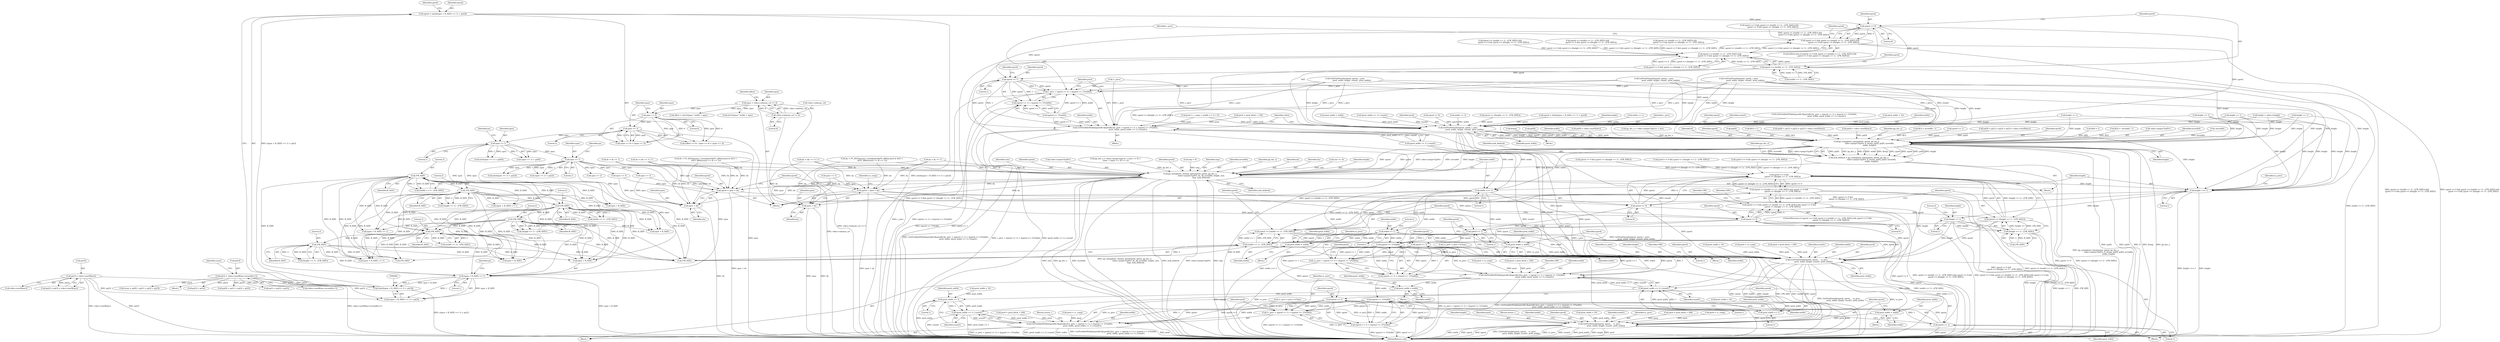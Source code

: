 digraph "0_Android_961e5ac5788b52304e64b9a509781beaf5201fb0@integer" {
"1000941" [label="(Call,xpred = (int)(((xpos + B_SIZE) << 1) + px[3]))"];
"1000943" [label="(Call,(int)(((xpos + B_SIZE) << 1) + px[3]))"];
"1000946" [label="(Call,(xpos + B_SIZE) << 1)"];
"1000836" [label="(Call,xpos << 1)"];
"1000626" [label="(Call,xpos << 1)"];
"1000334" [label="(Call,xpos >> 3)"];
"1000331" [label="(Call,xpos >> 6)"];
"1000299" [label="(Call,xpos = video->mbnum_col << 4)"];
"1000301" [label="(Call,video->mbnum_col << 4)"];
"1000894" [label="(Call,2*B_SIZE)"];
"1000784" [label="(Call,2*B_SIZE)"];
"1000676" [label="(Call,2*B_SIZE)"];
"1000689" [label="(Call,2*B_SIZE)"];
"1000797" [label="(Call,2*B_SIZE)"];
"1000907" [label="(Call,2*B_SIZE)"];
"1000356" [label="(Call,px[3] = video->motX[imv])"];
"1000463" [label="(Call,px[3] = video->motX[imv+mvwidth+1])"];
"1000998" [label="(Call,xpred >= 0)"];
"1000997" [label="(Call,xpred >= 0 && xpred <= ((width << 1) - (2*B_SIZE)) &&\n            ypred >= 0 && ypred <= ((height << 1) - (2*B_SIZE)))"];
"1001002" [label="(Call,xpred <= ((width << 1) - (2*B_SIZE)))"];
"1001001" [label="(Call,xpred <= ((width << 1) - (2*B_SIZE)) &&\n            ypred >= 0 && ypred <= ((height << 1) - (2*B_SIZE)))"];
"1001029" [label="(Call,xpred >> 1)"];
"1001025" [label="(Call,GetPredAdvBTable[ypred&1][xpred&1](c_prev + (xpred >> 1) + ((ypred >> 1)*width),\n                                           pred, width, (pred_width << 1) | round1))"];
"1001101" [label="(Call,pp_semaphore_luma(xpred, ypred, pp_dec_y,\n                                            video->pstprcTypPrv, ll, &tmp, px[0], py[0], mvwidth,\n                                            width, height))"];
"1001099" [label="(Call,msk_deblock = pp_semaphore_luma(xpred, ypred, pp_dec_y,\n                                            video->pstprcTypPrv, ll, &tmp, px[0], py[0], mvwidth,\n                                            width, height))"];
"1001137" [label="(Call,pp_semaphore_chroma_inter(xpred, ypred, pp_dec_u,\n                                      video->pstprcTypPrv, dx, dy, mvwidth, height, size,\n                                      tmp, msk_deblock))"];
"1001215" [label="(Call,height >>= 1)"];
"1001290" [label="(Call,height << 1)"];
"1001289" [label="(Call,(height << 1) - (2*B_SIZE))"];
"1001287" [label="(Call,ypred <= ((height << 1) - (2*B_SIZE)))"];
"1001283" [label="(Call,ypred >= 0 &&\n            ypred <= ((height << 1) - (2*B_SIZE)))"];
"1001273" [label="(Call,xpred <= ((width << 1) - (2*B_SIZE)) && ypred >= 0 &&\n            ypred <= ((height << 1) - (2*B_SIZE)))"];
"1001269" [label="(Call,xpred >= 0 && xpred <= ((width << 1) - (2*B_SIZE)) && ypred >= 0 &&\n            ypred <= ((height << 1) - (2*B_SIZE)))"];
"1001328" [label="(Call,ypred >> 1)"];
"1001327" [label="(Call,(ypred >> 1)*width)"];
"1001320" [label="(Call,GetPredAdvBTable[ypred&1][xpred&1](cu_prev + (xpred >> 1) + ((ypred >> 1)*width),\n                                           pred, width, (pred_width << 1) | round1))"];
"1001357" [label="(Call,pred_width = width)"];
"1001375" [label="(Call,pred_width << 1)"];
"1001374" [label="(Call,(pred_width << 1) | round1)"];
"1001360" [label="(Call,GetPredAdvBTable[ypred&1][xpred&1](cv_prev + (xpred >> 1) + ((ypred >> 1)*width),\n                                           pred, width, (pred_width << 1) | round1))"];
"1001367" [label="(Call,(ypred >> 1)*width)"];
"1001361" [label="(Call,cv_prev + (xpred >> 1) + ((ypred >> 1)*width))"];
"1001363" [label="(Call,(xpred >> 1) + ((ypred >> 1)*width))"];
"1001321" [label="(Call,cu_prev + (xpred >> 1) + ((ypred >> 1)*width))"];
"1001323" [label="(Call,(xpred >> 1) + ((ypred >> 1)*width))"];
"1001368" [label="(Call,ypred >> 1)"];
"1001405" [label="(Call,GetPredOutside(xpred, ypred,    cu_prev,\n                       pred, width, height, round1, pred_width))"];
"1001432" [label="(Call,pred_width = width)"];
"1001435" [label="(Call,GetPredOutside(xpred, ypred,    cv_prev,\n                       pred, width, height, round1, pred_width))"];
"1001228" [label="(Call,xpred = xpos + dx)"];
"1001270" [label="(Call,xpred >= 0)"];
"1001274" [label="(Call,xpred <= ((width << 1) - (2*B_SIZE)))"];
"1001324" [label="(Call,xpred >> 1)"];
"1001364" [label="(Call,xpred >> 1)"];
"1001230" [label="(Call,xpos + dx)"];
"1001233" [label="(Call,ypred = ypos + dy)"];
"1001284" [label="(Call,ypred >= 0)"];
"1001235" [label="(Call,ypos + dy)"];
"1001212" [label="(Call,width >>= 1)"];
"1001277" [label="(Call,width << 1)"];
"1001276" [label="(Call,(width << 1) - (2*B_SIZE))"];
"1001317" [label="(Call,pred_width = width)"];
"1001335" [label="(Call,pred_width << 1)"];
"1001334" [label="(Call,(pred_width << 1) | round1)"];
"1001402" [label="(Call,pred_width = width)"];
"1001026" [label="(Call,c_prev + (xpred >> 1) + ((ypred >> 1)*width))"];
"1001028" [label="(Call,(xpred >> 1) + ((ypred >> 1)*width))"];
"1001046" [label="(Call,GetPredOutside(xpred, ypred, c_prev,\n                       pred, width, height, round1, pred_width))"];
"1001002" [label="(Call,xpred <= ((width << 1) - (2*B_SIZE)))"];
"1001281" [label="(Literal,2)"];
"1001217" [label="(Literal,1)"];
"1000943" [label="(Call,(int)(((xpos + B_SIZE) << 1) + px[3]))"];
"1000333" [label="(Literal,6)"];
"1001323" [label="(Call,(xpred >> 1) + ((ypred >> 1)*width))"];
"1001441" [label="(Identifier,height)"];
"1001314" [label="(Call,pred = cu_comp)"];
"1001279" [label="(Literal,1)"];
"1001304" [label="(Call,pred = pred_block + 256)"];
"1001320" [label="(Call,GetPredAdvBTable[ypred&1][xpred&1](cu_prev + (xpred >> 1) + ((ypred >> 1)*width),\n                                           pred, width, (pred_width << 1) | round1))"];
"1001325" [label="(Identifier,xpred)"];
"1001291" [label="(Identifier,height)"];
"1000835" [label="(Call,(xpos << 1) + px[2])"];
"1001236" [label="(Identifier,ypos)"];
"1001051" [label="(Identifier,width)"];
"1000785" [label="(Literal,2)"];
"1001335" [label="(Call,pred_width << 1)"];
"1001408" [label="(Identifier,cu_prev)"];
"1000794" [label="(Call,height << 1)"];
"1001294" [label="(Literal,2)"];
"1001215" [label="(Call,height >>= 1)"];
"1000714" [label="(Call,GetPredOutside(xpred, ypred, c_prev,\n                       pred, width, height, round1, pred_width))"];
"1001300" [label="(Identifier,CBP)"];
"1001375" [label="(Call,pred_width << 1)"];
"1000395" [label="(Call,dx = dx >> 1)"];
"1001318" [label="(Identifier,pred_width)"];
"1000999" [label="(Identifier,xpred)"];
"1000630" [label="(Identifier,px)"];
"1001026" [label="(Call,c_prev + (xpred >> 1) + ((ypred >> 1)*width))"];
"1000307" [label="(Identifier,offset)"];
"1001274" [label="(Call,xpred <= ((width << 1) - (2*B_SIZE)))"];
"1001322" [label="(Identifier,cu_prev)"];
"1000679" [label="(Call,ypred >= 0 && ypred <= ((height << 1) - (2*B_SIZE)))"];
"1000463" [label="(Call,px[3] = video->motX[imv+mvwidth+1])"];
"1000625" [label="(Call,(xpos << 1) + px[0])"];
"1000793" [label="(Call,(height << 1) - (2*B_SIZE))"];
"1001231" [label="(Identifier,xpos)"];
"1001344" [label="(Call,pred = pred_block + 264)"];
"1000357" [label="(Call,px[3])"];
"1000259" [label="(Call,tmp = 0)"];
"1000993" [label="(Call,pred_width = width)"];
"1000836" [label="(Call,xpos << 1)"];
"1000628" [label="(Literal,1)"];
"1001109" [label="(Call,&tmp)"];
"1000334" [label="(Call,xpos >> 3)"];
"1001067" [label="(Call,pp_dec_y = video->pstprcTypCur + imv)"];
"1001406" [label="(Identifier,xpred)"];
"1000305" [label="(Literal,4)"];
"1001031" [label="(Literal,1)"];
"1001216" [label="(Identifier,height)"];
"1000478" [label="(Call,px[0] + px[1] + px[2] + px[3])"];
"1001058" [label="(Identifier,video)"];
"1001145" [label="(Identifier,dy)"];
"1000572" [label="(Call,dy = PV_SIGN(xsum) * (roundtab16[(PV_ABS(xsum)) & 0xF] +\n (((PV_ABS(xsum)) >> 4) << 1)))"];
"1000784" [label="(Call,2*B_SIZE)"];
"1001292" [label="(Literal,1)"];
"1000925" [label="(Call,(pred_width << 1) | round1)"];
"1001127" [label="(Call,size >> 6)"];
"1001147" [label="(Identifier,height)"];
"1000883" [label="(Call,xpred >= 0 && xpred <= ((width << 1) - (2*B_SIZE)) &&\n            ypred >= 0 && ypred <= ((height << 1) - (2*B_SIZE)))"];
"1001037" [label="(Identifier,pred)"];
"1000690" [label="(Literal,2)"];
"1000908" [label="(Literal,2)"];
"1001032" [label="(Call,(ypred >> 1)*width)"];
"1001108" [label="(Identifier,ll)"];
"1001050" [label="(Identifier,pred)"];
"1001411" [label="(Identifier,height)"];
"1001001" [label="(Call,xpred <= ((width << 1) - (2*B_SIZE)) &&\n            ypred >= 0 && ypred <= ((height << 1) - (2*B_SIZE)))"];
"1000482" [label="(Call,px[1] + px[2] + px[3])"];
"1001313" [label="(Block,)"];
"1001363" [label="(Call,(xpred >> 1) + ((ypred >> 1)*width))"];
"1001275" [label="(Identifier,xpred)"];
"1000423" [label="(Call,dy = (dy >> 1) | 1)"];
"1001103" [label="(Identifier,ypred)"];
"1001111" [label="(Call,px[0])"];
"1001288" [label="(Identifier,ypred)"];
"1001385" [label="(Identifier,CBP)"];
"1000300" [label="(Identifier,xpos)"];
"1001402" [label="(Call,pred_width = width)"];
"1000741" [label="(Call,ypos << 1)"];
"1001086" [label="(Call,ll[2] = 1)"];
"1000464" [label="(Call,px[3])"];
"1001371" [label="(Identifier,width)"];
"1001329" [label="(Identifier,ypred)"];
"1001133" [label="(Call,xpos >> 3)"];
"1000336" [label="(Literal,3)"];
"1001148" [label="(Identifier,size)"];
"1001138" [label="(Identifier,xpred)"];
"1001034" [label="(Identifier,ypred)"];
"1001099" [label="(Call,msk_deblock = pp_semaphore_luma(xpred, ypred, pp_dec_y,\n                                            video->pstprcTypPrv, ll, &tmp, px[0], py[0], mvwidth,\n                                            width, height))"];
"1000941" [label="(Call,xpred = (int)(((xpos + B_SIZE) << 1) + px[3]))"];
"1000676" [label="(Call,2*B_SIZE)"];
"1000467" [label="(Call,video->motX[imv+mvwidth+1])"];
"1001028" [label="(Call,(xpred >> 1) + ((ypred >> 1)*width))"];
"1001289" [label="(Call,(height << 1) - (2*B_SIZE))"];
"1001433" [label="(Identifier,pred_width)"];
"1001439" [label="(Identifier,pred)"];
"1001338" [label="(Identifier,round1)"];
"1001012" [label="(Call,ypred >= 0)"];
"1001317" [label="(Call,pred_width = width)"];
"1000989" [label="(Call,width << 3)"];
"1000689" [label="(Call,2*B_SIZE)"];
"1001444" [label="(Return,return ;)"];
"1001443" [label="(Identifier,pred_width)"];
"1001332" [label="(Identifier,pred)"];
"1001374" [label="(Call,(pred_width << 1) | round1)"];
"1001416" [label="(Identifier,CBP)"];
"1000367" [label="(Call,py[0] = py[1] = py[2] = py[3] = video->motY[imv])"];
"1001239" [label="(Identifier,cu_comp)"];
"1000432" [label="(Call,px[0] = video->motX[imv])"];
"1000691" [label="(Identifier,B_SIZE)"];
"1001407" [label="(Identifier,ypred)"];
"1001141" [label="(Call,video->pstprcTypPrv)"];
"1001015" [label="(Call,ypred <= ((height << 1) - (2*B_SIZE)))"];
"1001197" [label="(Call,xpos >> 3)"];
"1000477" [label="(Identifier,xsum)"];
"1000493" [label="(Call,dx = PV_SIGN(xsum) * (roundtab16[(PV_ABS(xsum)) & 0xF] +\n (((PV_ABS(xsum)) >> 4) << 1)))"];
"1001359" [label="(Identifier,width)"];
"1001286" [label="(Literal,0)"];
"1000476" [label="(Call,xsum = px[0] + px[1] + px[2] + px[3])"];
"1001331" [label="(Identifier,width)"];
"1000903" [label="(Call,(height << 1) - (2*B_SIZE))"];
"1000838" [label="(Literal,1)"];
"1001101" [label="(Call,pp_semaphore_luma(xpred, ypred, pp_dec_y,\n                                            video->pstprcTypPrv, ll, &tmp, px[0], py[0], mvwidth,\n                                            width, height))"];
"1001104" [label="(Identifier,pp_dec_y)"];
"1001290" [label="(Call,height << 1)"];
"1000954" [label="(Call,ypred = (int)(((ypos + B_SIZE) << 1) + py[3]))"];
"1000299" [label="(Call,xpos = video->mbnum_col << 4)"];
"1001287" [label="(Call,ypred <= ((height << 1) - (2*B_SIZE)))"];
"1001284" [label="(Call,ypred >= 0)"];
"1001377" [label="(Literal,1)"];
"1001079" [label="(Call,ll[1] = mvwidth - 1)"];
"1001364" [label="(Call,xpred >> 1)"];
"1001018" [label="(Call,height << 1)"];
"1001280" [label="(Call,2*B_SIZE)"];
"1001394" [label="(Call,pred_width = 16)"];
"1001440" [label="(Identifier,width)"];
"1001052" [label="(Identifier,height)"];
"1001432" [label="(Call,pred_width = width)"];
"1001403" [label="(Identifier,pred_width)"];
"1000894" [label="(Call,2*B_SIZE)"];
"1000326" [label="(Call,(offset >> 6) - (xpos >> 6) + (xpos >> 3))"];
"1000352" [label="(Call,px[2] = px[3] = video->motX[imv])"];
"1001228" [label="(Call,xpred = xpos + dx)"];
"1001283" [label="(Call,ypred >= 0 &&\n            ypred <= ((height << 1) - (2*B_SIZE)))"];
"1001328" [label="(Call,ypred >> 1)"];
"1001376" [label="(Identifier,pred_width)"];
"1001435" [label="(Call,GetPredOutside(xpred, ypred,    cv_prev,\n                       pred, width, height, round1, pred_width))"];
"1001272" [label="(Literal,0)"];
"1000729" [label="(Call,xpos + B_SIZE)"];
"1001381" [label="(Block,)"];
"1001399" [label="(Call,pred = cu_comp)"];
"1001336" [label="(Identifier,pred_width)"];
"1001066" [label="(Block,)"];
"1000896" [label="(Identifier,B_SIZE)"];
"1000786" [label="(Identifier,B_SIZE)"];
"1001437" [label="(Identifier,ypred)"];
"1000431" [label="(Block,)"];
"1001046" [label="(Call,GetPredOutside(xpred, ypred, c_prev,\n                       pred, width, height, round1, pred_width))"];
"1001379" [label="(Return,return ;)"];
"1001389" [label="(Call,pred = pred_block + 256)"];
"1001268" [label="(ControlStructure,if (xpred >= 0 && xpred <= ((width << 1) - (2*B_SIZE)) && ypred >= 0 &&\n            ypred <= ((height << 1) - (2*B_SIZE))))"];
"1001326" [label="(Literal,1)"];
"1000780" [label="(Call,(width << 1) - (2*B_SIZE))"];
"1000787" [label="(Call,ypred >= 0 && ypred <= ((height << 1) - (2*B_SIZE)))"];
"1001033" [label="(Call,ypred >> 1)"];
"1001341" [label="(Identifier,CBP)"];
"1001413" [label="(Identifier,pred_width)"];
"1000677" [label="(Literal,2)"];
"1000960" [label="(Call,ypos + B_SIZE)"];
"1001412" [label="(Identifier,round1)"];
"1000344" [label="(Call,px[0] = px[1] = px[2] = px[3] = video->motX[imv])"];
"1001219" [label="(Identifier,cu_prev)"];
"1001424" [label="(Call,pred_width = 16)"];
"1001030" [label="(Identifier,xpred)"];
"1001442" [label="(Identifier,round1)"];
"1000306" [label="(Call,offset = (int32)ypos * width + xpos)"];
"1000907" [label="(Call,2*B_SIZE)"];
"1001047" [label="(Identifier,xpred)"];
"1001321" [label="(Call,cu_prev + (xpred >> 1) + ((ypred >> 1)*width))"];
"1000797" [label="(Call,2*B_SIZE)"];
"1001233" [label="(Call,ypred = ypos + dy)"];
"1001296" [label="(Block,)"];
"1001368" [label="(Call,ypred >> 1)"];
"1000678" [label="(Identifier,B_SIZE)"];
"1000932" [label="(Call,GetPredOutside(xpred, ypred, c_prev,\n                       pred, width, height, round1, pred_width))"];
"1001428" [label="(Block,)"];
"1001327" [label="(Call,(ypred >> 1)*width)"];
"1001229" [label="(Identifier,xpred)"];
"1000416" [label="(Call,dy = dy >> 1)"];
"1000486" [label="(Call,px[2] + px[3])"];
"1001120" [label="(Call,pp_dec_u = video->pstprcTypCur + (size >> 6) +\n ((imv + (xpos >> 3)) >> 2))"];
"1001008" [label="(Call,2*B_SIZE)"];
"1000330" [label="(Call,(xpos >> 6) + (xpos >> 3))"];
"1000904" [label="(Call,height << 1)"];
"1000837" [label="(Identifier,xpos)"];
"1001137" [label="(Call,pp_semaphore_chroma_inter(xpred, ypred, pp_dec_u,\n                                      video->pstprcTypPrv, dx, dy, mvwidth, height, size,\n                                      tmp, msk_deblock))"];
"1000402" [label="(Call,dx = (dx >> 1) | 1)"];
"1001330" [label="(Literal,1)"];
"1001333" [label="(Identifier,width)"];
"1000847" [label="(Call,(ypos + B_SIZE) << 1)"];
"1001027" [label="(Identifier,c_prev)"];
"1001324" [label="(Call,xpred >> 1)"];
"1000301" [label="(Call,video->mbnum_col << 4)"];
"1001013" [label="(Identifier,ypred)"];
"1001434" [label="(Identifier,width)"];
"1001102" [label="(Identifier,xpred)"];
"1001054" [label="(Identifier,pred_width)"];
"1001337" [label="(Literal,1)"];
"1001405" [label="(Call,GetPredOutside(xpred, ypred,    cu_prev,\n                       pred, width, height, round1, pred_width))"];
"1001234" [label="(Identifier,ypred)"];
"1001445" [label="(MethodReturn,void)"];
"1000955" [label="(Identifier,ypred)"];
"1001029" [label="(Call,xpred >> 1)"];
"1001370" [label="(Literal,1)"];
"1001438" [label="(Identifier,cv_prev)"];
"1001223" [label="(Call,cv_prev = prev->vChan)"];
"1001277" [label="(Call,width << 1)"];
"1001212" [label="(Call,width >>= 1)"];
"1000946" [label="(Call,(xpos + B_SIZE) << 1)"];
"1001354" [label="(Call,pred = cv_comp)"];
"1001366" [label="(Literal,1)"];
"1000335" [label="(Identifier,xpos)"];
"1001250" [label="(Call,xpos >> 2)"];
"1000997" [label="(Call,xpred >= 0 && xpred <= ((width << 1) - (2*B_SIZE)) &&\n            ypred >= 0 && ypred <= ((height << 1) - (2*B_SIZE)))"];
"1001270" [label="(Call,xpred >= 0)"];
"1000356" [label="(Call,px[3] = video->motX[imv])"];
"1001150" [label="(Identifier,msk_deblock)"];
"1000890" [label="(Call,(width << 1) - (2*B_SIZE))"];
"1001011" [label="(Call,ypred >= 0 && ypred <= ((height << 1) - (2*B_SIZE)))"];
"1000777" [label="(Call,xpred <= ((width << 1) - (2*B_SIZE)) &&\n            ypred >= 0 && ypred <= ((height << 1) - (2*B_SIZE)))"];
"1001139" [label="(Identifier,ypred)"];
"1001235" [label="(Call,ypos + dy)"];
"1001419" [label="(Call,pred = pred_block + 264)"];
"1000984" [label="(Call,pred = c_comp + (width << 3) + 8)"];
"1001365" [label="(Identifier,xpred)"];
"1001025" [label="(Call,GetPredAdvBTable[ypred&1][xpred&1](c_prev + (xpred >> 1) + ((ypred >> 1)*width),\n                                           pred, width, (pred_width << 1) | round1))"];
"1001404" [label="(Identifier,width)"];
"1000848" [label="(Call,ypos + B_SIZE)"];
"1000623" [label="(Call,(int)((xpos << 1) + px[0]))"];
"1001362" [label="(Identifier,cv_prev)"];
"1001436" [label="(Identifier,xpred)"];
"1000833" [label="(Call,(int)((xpos << 1) + px[2]))"];
"1001429" [label="(Call,pred = cv_comp)"];
"1000728" [label="(Call,(xpos + B_SIZE) << 1)"];
"1000672" [label="(Call,(width << 1) - (2*B_SIZE))"];
"1000974" [label="(Call,pred = pred_block + 136)"];
"1000331" [label="(Call,xpos >> 6)"];
"1001285" [label="(Identifier,ypred)"];
"1000282" [label="(Call,height = video->height)"];
"1000201" [label="(Block,)"];
"1001003" [label="(Identifier,xpred)"];
"1000942" [label="(Identifier,xpred)"];
"1001319" [label="(Identifier,width)"];
"1001309" [label="(Call,pred_width = 16)"];
"1001004" [label="(Call,(width << 1) - (2*B_SIZE))"];
"1001005" [label="(Call,width << 1)"];
"1001045" [label="(Block,)"];
"1000822" [label="(Call,GetPredOutside(xpred, ypred, c_prev,\n                       pred, width, height, round1, pred_width))"];
"1001358" [label="(Identifier,pred_width)"];
"1001074" [label="(Call,ll[0] = 1)"];
"1001214" [label="(Literal,1)"];
"1001100" [label="(Identifier,msk_deblock)"];
"1001410" [label="(Identifier,width)"];
"1001276" [label="(Call,(width << 1) - (2*B_SIZE))"];
"1001271" [label="(Identifier,xpred)"];
"1001278" [label="(Identifier,width)"];
"1001091" [label="(Call,ll[3] = -mvwidth - 1)"];
"1001398" [label="(Block,)"];
"1001232" [label="(Identifier,dx)"];
"1000302" [label="(Call,video->mbnum_col)"];
"1001105" [label="(Call,video->pstprcTypPrv)"];
"1001117" [label="(Identifier,mvwidth)"];
"1000798" [label="(Literal,2)"];
"1001096" [label="(Call,-mvwidth)"];
"1000686" [label="(Call,height << 1)"];
"1001213" [label="(Identifier,width)"];
"1001372" [label="(Identifier,pred)"];
"1000950" [label="(Literal,1)"];
"1000909" [label="(Identifier,B_SIZE)"];
"1001049" [label="(Identifier,c_prev)"];
"1001230" [label="(Call,xpos + dx)"];
"1000360" [label="(Call,video->motX[imv])"];
"1000685" [label="(Call,(height << 1) - (2*B_SIZE))"];
"1000998" [label="(Call,xpred >= 0)"];
"1001360" [label="(Call,GetPredAdvBTable[ypred&1][xpred&1](cv_prev + (xpred >> 1) + ((ypred >> 1)*width),\n                                           pred, width, (pred_width << 1) | round1))"];
"1001293" [label="(Call,2*B_SIZE)"];
"1001367" [label="(Call,(ypred >> 1)*width)"];
"1000627" [label="(Identifier,xpos)"];
"1001237" [label="(Identifier,dy)"];
"1000799" [label="(Identifier,B_SIZE)"];
"1001373" [label="(Identifier,width)"];
"1000895" [label="(Literal,2)"];
"1000945" [label="(Call,((xpos + B_SIZE) << 1) + px[3])"];
"1001121" [label="(Identifier,pp_dec_u)"];
"1001048" [label="(Identifier,ypred)"];
"1000308" [label="(Call,(int32)ypos * width + xpos)"];
"1001357" [label="(Call,pred_width = width)"];
"1001119" [label="(Identifier,height)"];
"1001114" [label="(Call,py[0])"];
"1001118" [label="(Identifier,width)"];
"1001149" [label="(Identifier,tmp)"];
"1000596" [label="(Call,!c_prev)"];
"1001273" [label="(Call,xpred <= ((width << 1) - (2*B_SIZE)) && ypred >= 0 &&\n            ypred <= ((height << 1) - (2*B_SIZE)))"];
"1001334" [label="(Call,(pred_width << 1) | round1)"];
"1001053" [label="(Identifier,round1)"];
"1000952" [label="(Identifier,px)"];
"1000669" [label="(Call,xpred <= ((width << 1) - (2*B_SIZE)) &&\n            ypred >= 0 && ypred <= ((height << 1) - (2*B_SIZE)))"];
"1001039" [label="(Call,(pred_width << 1) | round1)"];
"1001218" [label="(Call,cu_prev = prev->uChan)"];
"1001369" [label="(Identifier,ypred)"];
"1000840" [label="(Identifier,px)"];
"1000887" [label="(Call,xpred <= ((width << 1) - (2*B_SIZE)) &&\n            ypred >= 0 && ypred <= ((height << 1) - (2*B_SIZE)))"];
"1000332" [label="(Identifier,xpos)"];
"1001146" [label="(Identifier,mvwidth)"];
"1000911" [label="(Call,GetPredAdvBTable[ypred&1][xpred&1](c_prev + (xpred >> 1) + ((ypred >> 1)*width),\n                                           pred, width, (pred_width << 1) | round1))"];
"1000996" [label="(ControlStructure,if (xpred >= 0 && xpred <= ((width << 1) - (2*B_SIZE)) &&\n            ypred >= 0 && ypred <= ((height << 1) - (2*B_SIZE))))"];
"1001038" [label="(Identifier,width)"];
"1001140" [label="(Identifier,pp_dec_u)"];
"1001144" [label="(Identifier,dx)"];
"1001353" [label="(Block,)"];
"1001349" [label="(Call,pred_width = 16)"];
"1000979" [label="(Call,pred_width = 16)"];
"1001378" [label="(Identifier,round1)"];
"1001361" [label="(Call,cv_prev + (xpred >> 1) + ((ypred >> 1)*width))"];
"1000626" [label="(Call,xpos << 1)"];
"1000947" [label="(Call,xpos + B_SIZE)"];
"1000959" [label="(Call,(ypos + B_SIZE) << 1)"];
"1001000" [label="(Literal,0)"];
"1001024" [label="(Block,)"];
"1000511" [label="(Call,py[0] = video->motY[imv])"];
"1001269" [label="(Call,xpred >= 0 && xpred <= ((width << 1) - (2*B_SIZE)) && ypred >= 0 &&\n            ypred <= ((height << 1) - (2*B_SIZE)))"];
"1000897" [label="(Call,ypred >= 0 && ypred <= ((height << 1) - (2*B_SIZE)))"];
"1001409" [label="(Identifier,pred)"];
"1000941" -> "1000201"  [label="AST: "];
"1000941" -> "1000943"  [label="CFG: "];
"1000942" -> "1000941"  [label="AST: "];
"1000943" -> "1000941"  [label="AST: "];
"1000955" -> "1000941"  [label="CFG: "];
"1000941" -> "1001445"  [label="DDG: (int)(((xpos + B_SIZE) << 1) + px[3])"];
"1000943" -> "1000941"  [label="DDG: ((xpos + B_SIZE) << 1) + px[3]"];
"1000941" -> "1000998"  [label="DDG: xpred"];
"1000943" -> "1000945"  [label="CFG: "];
"1000944" -> "1000943"  [label="AST: "];
"1000945" -> "1000943"  [label="AST: "];
"1000943" -> "1001445"  [label="DDG: ((xpos + B_SIZE) << 1) + px[3]"];
"1000946" -> "1000943"  [label="DDG: xpos + B_SIZE"];
"1000946" -> "1000943"  [label="DDG: 1"];
"1000356" -> "1000943"  [label="DDG: px[3]"];
"1000463" -> "1000943"  [label="DDG: px[3]"];
"1000946" -> "1000945"  [label="AST: "];
"1000946" -> "1000950"  [label="CFG: "];
"1000947" -> "1000946"  [label="AST: "];
"1000950" -> "1000946"  [label="AST: "];
"1000952" -> "1000946"  [label="CFG: "];
"1000946" -> "1001445"  [label="DDG: xpos + B_SIZE"];
"1000946" -> "1000945"  [label="DDG: xpos + B_SIZE"];
"1000946" -> "1000945"  [label="DDG: 1"];
"1000836" -> "1000946"  [label="DDG: xpos"];
"1000894" -> "1000946"  [label="DDG: B_SIZE"];
"1000907" -> "1000946"  [label="DDG: B_SIZE"];
"1000784" -> "1000946"  [label="DDG: B_SIZE"];
"1000797" -> "1000946"  [label="DDG: B_SIZE"];
"1000676" -> "1000946"  [label="DDG: B_SIZE"];
"1000689" -> "1000946"  [label="DDG: B_SIZE"];
"1000836" -> "1000835"  [label="AST: "];
"1000836" -> "1000838"  [label="CFG: "];
"1000837" -> "1000836"  [label="AST: "];
"1000838" -> "1000836"  [label="AST: "];
"1000840" -> "1000836"  [label="CFG: "];
"1000836" -> "1000833"  [label="DDG: xpos"];
"1000836" -> "1000833"  [label="DDG: 1"];
"1000836" -> "1000835"  [label="DDG: xpos"];
"1000836" -> "1000835"  [label="DDG: 1"];
"1000626" -> "1000836"  [label="DDG: xpos"];
"1000836" -> "1000947"  [label="DDG: xpos"];
"1000836" -> "1001133"  [label="DDG: xpos"];
"1000836" -> "1001197"  [label="DDG: xpos"];
"1000836" -> "1001228"  [label="DDG: xpos"];
"1000836" -> "1001230"  [label="DDG: xpos"];
"1000836" -> "1001250"  [label="DDG: xpos"];
"1000626" -> "1000625"  [label="AST: "];
"1000626" -> "1000628"  [label="CFG: "];
"1000627" -> "1000626"  [label="AST: "];
"1000628" -> "1000626"  [label="AST: "];
"1000630" -> "1000626"  [label="CFG: "];
"1000626" -> "1000623"  [label="DDG: xpos"];
"1000626" -> "1000623"  [label="DDG: 1"];
"1000626" -> "1000625"  [label="DDG: xpos"];
"1000626" -> "1000625"  [label="DDG: 1"];
"1000334" -> "1000626"  [label="DDG: xpos"];
"1000626" -> "1000728"  [label="DDG: xpos"];
"1000626" -> "1000729"  [label="DDG: xpos"];
"1000334" -> "1000330"  [label="AST: "];
"1000334" -> "1000336"  [label="CFG: "];
"1000335" -> "1000334"  [label="AST: "];
"1000336" -> "1000334"  [label="AST: "];
"1000330" -> "1000334"  [label="CFG: "];
"1000334" -> "1001445"  [label="DDG: xpos"];
"1000334" -> "1000326"  [label="DDG: xpos"];
"1000334" -> "1000326"  [label="DDG: 3"];
"1000334" -> "1000330"  [label="DDG: xpos"];
"1000334" -> "1000330"  [label="DDG: 3"];
"1000331" -> "1000334"  [label="DDG: xpos"];
"1000331" -> "1000330"  [label="AST: "];
"1000331" -> "1000333"  [label="CFG: "];
"1000332" -> "1000331"  [label="AST: "];
"1000333" -> "1000331"  [label="AST: "];
"1000335" -> "1000331"  [label="CFG: "];
"1000331" -> "1000326"  [label="DDG: xpos"];
"1000331" -> "1000326"  [label="DDG: 6"];
"1000331" -> "1000330"  [label="DDG: xpos"];
"1000331" -> "1000330"  [label="DDG: 6"];
"1000299" -> "1000331"  [label="DDG: xpos"];
"1000299" -> "1000201"  [label="AST: "];
"1000299" -> "1000301"  [label="CFG: "];
"1000300" -> "1000299"  [label="AST: "];
"1000301" -> "1000299"  [label="AST: "];
"1000307" -> "1000299"  [label="CFG: "];
"1000299" -> "1001445"  [label="DDG: video->mbnum_col << 4"];
"1000301" -> "1000299"  [label="DDG: video->mbnum_col"];
"1000301" -> "1000299"  [label="DDG: 4"];
"1000299" -> "1000306"  [label="DDG: xpos"];
"1000299" -> "1000308"  [label="DDG: xpos"];
"1000301" -> "1000305"  [label="CFG: "];
"1000302" -> "1000301"  [label="AST: "];
"1000305" -> "1000301"  [label="AST: "];
"1000301" -> "1001445"  [label="DDG: video->mbnum_col"];
"1000894" -> "1000890"  [label="AST: "];
"1000894" -> "1000896"  [label="CFG: "];
"1000895" -> "1000894"  [label="AST: "];
"1000896" -> "1000894"  [label="AST: "];
"1000890" -> "1000894"  [label="CFG: "];
"1000894" -> "1000890"  [label="DDG: 2"];
"1000894" -> "1000890"  [label="DDG: B_SIZE"];
"1000784" -> "1000894"  [label="DDG: B_SIZE"];
"1000797" -> "1000894"  [label="DDG: B_SIZE"];
"1000676" -> "1000894"  [label="DDG: B_SIZE"];
"1000689" -> "1000894"  [label="DDG: B_SIZE"];
"1000894" -> "1000907"  [label="DDG: B_SIZE"];
"1000894" -> "1000947"  [label="DDG: B_SIZE"];
"1000894" -> "1000959"  [label="DDG: B_SIZE"];
"1000894" -> "1000960"  [label="DDG: B_SIZE"];
"1000894" -> "1001008"  [label="DDG: B_SIZE"];
"1000894" -> "1001280"  [label="DDG: B_SIZE"];
"1000784" -> "1000780"  [label="AST: "];
"1000784" -> "1000786"  [label="CFG: "];
"1000785" -> "1000784"  [label="AST: "];
"1000786" -> "1000784"  [label="AST: "];
"1000780" -> "1000784"  [label="CFG: "];
"1000784" -> "1000780"  [label="DDG: 2"];
"1000784" -> "1000780"  [label="DDG: B_SIZE"];
"1000676" -> "1000784"  [label="DDG: B_SIZE"];
"1000689" -> "1000784"  [label="DDG: B_SIZE"];
"1000784" -> "1000797"  [label="DDG: B_SIZE"];
"1000784" -> "1000847"  [label="DDG: B_SIZE"];
"1000784" -> "1000848"  [label="DDG: B_SIZE"];
"1000784" -> "1000947"  [label="DDG: B_SIZE"];
"1000784" -> "1000959"  [label="DDG: B_SIZE"];
"1000784" -> "1000960"  [label="DDG: B_SIZE"];
"1000784" -> "1001008"  [label="DDG: B_SIZE"];
"1000784" -> "1001280"  [label="DDG: B_SIZE"];
"1000676" -> "1000672"  [label="AST: "];
"1000676" -> "1000678"  [label="CFG: "];
"1000677" -> "1000676"  [label="AST: "];
"1000678" -> "1000676"  [label="AST: "];
"1000672" -> "1000676"  [label="CFG: "];
"1000676" -> "1000672"  [label="DDG: 2"];
"1000676" -> "1000672"  [label="DDG: B_SIZE"];
"1000676" -> "1000689"  [label="DDG: B_SIZE"];
"1000676" -> "1000728"  [label="DDG: B_SIZE"];
"1000676" -> "1000729"  [label="DDG: B_SIZE"];
"1000676" -> "1000847"  [label="DDG: B_SIZE"];
"1000676" -> "1000848"  [label="DDG: B_SIZE"];
"1000676" -> "1000947"  [label="DDG: B_SIZE"];
"1000676" -> "1000959"  [label="DDG: B_SIZE"];
"1000676" -> "1000960"  [label="DDG: B_SIZE"];
"1000676" -> "1001008"  [label="DDG: B_SIZE"];
"1000676" -> "1001280"  [label="DDG: B_SIZE"];
"1000689" -> "1000685"  [label="AST: "];
"1000689" -> "1000691"  [label="CFG: "];
"1000690" -> "1000689"  [label="AST: "];
"1000691" -> "1000689"  [label="AST: "];
"1000685" -> "1000689"  [label="CFG: "];
"1000689" -> "1000685"  [label="DDG: 2"];
"1000689" -> "1000685"  [label="DDG: B_SIZE"];
"1000689" -> "1000728"  [label="DDG: B_SIZE"];
"1000689" -> "1000729"  [label="DDG: B_SIZE"];
"1000689" -> "1000847"  [label="DDG: B_SIZE"];
"1000689" -> "1000848"  [label="DDG: B_SIZE"];
"1000689" -> "1000947"  [label="DDG: B_SIZE"];
"1000689" -> "1000959"  [label="DDG: B_SIZE"];
"1000689" -> "1000960"  [label="DDG: B_SIZE"];
"1000689" -> "1001008"  [label="DDG: B_SIZE"];
"1000689" -> "1001280"  [label="DDG: B_SIZE"];
"1000797" -> "1000793"  [label="AST: "];
"1000797" -> "1000799"  [label="CFG: "];
"1000798" -> "1000797"  [label="AST: "];
"1000799" -> "1000797"  [label="AST: "];
"1000793" -> "1000797"  [label="CFG: "];
"1000797" -> "1000793"  [label="DDG: 2"];
"1000797" -> "1000793"  [label="DDG: B_SIZE"];
"1000797" -> "1000847"  [label="DDG: B_SIZE"];
"1000797" -> "1000848"  [label="DDG: B_SIZE"];
"1000797" -> "1000947"  [label="DDG: B_SIZE"];
"1000797" -> "1000959"  [label="DDG: B_SIZE"];
"1000797" -> "1000960"  [label="DDG: B_SIZE"];
"1000797" -> "1001008"  [label="DDG: B_SIZE"];
"1000797" -> "1001280"  [label="DDG: B_SIZE"];
"1000907" -> "1000903"  [label="AST: "];
"1000907" -> "1000909"  [label="CFG: "];
"1000908" -> "1000907"  [label="AST: "];
"1000909" -> "1000907"  [label="AST: "];
"1000903" -> "1000907"  [label="CFG: "];
"1000907" -> "1000903"  [label="DDG: 2"];
"1000907" -> "1000903"  [label="DDG: B_SIZE"];
"1000907" -> "1000947"  [label="DDG: B_SIZE"];
"1000907" -> "1000959"  [label="DDG: B_SIZE"];
"1000907" -> "1000960"  [label="DDG: B_SIZE"];
"1000907" -> "1001008"  [label="DDG: B_SIZE"];
"1000907" -> "1001280"  [label="DDG: B_SIZE"];
"1000356" -> "1000352"  [label="AST: "];
"1000356" -> "1000360"  [label="CFG: "];
"1000357" -> "1000356"  [label="AST: "];
"1000360" -> "1000356"  [label="AST: "];
"1000352" -> "1000356"  [label="CFG: "];
"1000356" -> "1001445"  [label="DDG: px[3]"];
"1000356" -> "1001445"  [label="DDG: video->motX[imv]"];
"1000356" -> "1000352"  [label="DDG: px[3]"];
"1000356" -> "1000945"  [label="DDG: px[3]"];
"1000463" -> "1000431"  [label="AST: "];
"1000463" -> "1000467"  [label="CFG: "];
"1000464" -> "1000463"  [label="AST: "];
"1000467" -> "1000463"  [label="AST: "];
"1000477" -> "1000463"  [label="CFG: "];
"1000463" -> "1001445"  [label="DDG: video->motX[imv+mvwidth+1]"];
"1000463" -> "1000476"  [label="DDG: px[3]"];
"1000463" -> "1000478"  [label="DDG: px[3]"];
"1000463" -> "1000482"  [label="DDG: px[3]"];
"1000463" -> "1000486"  [label="DDG: px[3]"];
"1000463" -> "1000945"  [label="DDG: px[3]"];
"1000998" -> "1000997"  [label="AST: "];
"1000998" -> "1001000"  [label="CFG: "];
"1000999" -> "1000998"  [label="AST: "];
"1001000" -> "1000998"  [label="AST: "];
"1001003" -> "1000998"  [label="CFG: "];
"1000997" -> "1000998"  [label="CFG: "];
"1000998" -> "1000997"  [label="DDG: xpred"];
"1000998" -> "1000997"  [label="DDG: 0"];
"1000998" -> "1001002"  [label="DDG: xpred"];
"1000998" -> "1001029"  [label="DDG: xpred"];
"1000998" -> "1001046"  [label="DDG: xpred"];
"1000997" -> "1000996"  [label="AST: "];
"1000997" -> "1001001"  [label="CFG: "];
"1001001" -> "1000997"  [label="AST: "];
"1001027" -> "1000997"  [label="CFG: "];
"1001047" -> "1000997"  [label="CFG: "];
"1000997" -> "1001445"  [label="DDG: xpred >= 0 && xpred <= ((width << 1) - (2*B_SIZE)) &&\n            ypred >= 0 && ypred <= ((height << 1) - (2*B_SIZE))"];
"1000997" -> "1001445"  [label="DDG: xpred <= ((width << 1) - (2*B_SIZE)) &&\n            ypred >= 0 && ypred <= ((height << 1) - (2*B_SIZE))"];
"1000883" -> "1000997"  [label="DDG: xpred <= ((width << 1) - (2*B_SIZE)) &&\n            ypred >= 0 && ypred <= ((height << 1) - (2*B_SIZE))"];
"1001001" -> "1000997"  [label="DDG: xpred <= ((width << 1) - (2*B_SIZE))"];
"1001001" -> "1000997"  [label="DDG: ypred >= 0 && ypred <= ((height << 1) - (2*B_SIZE))"];
"1001002" -> "1001001"  [label="AST: "];
"1001002" -> "1001004"  [label="CFG: "];
"1001003" -> "1001002"  [label="AST: "];
"1001004" -> "1001002"  [label="AST: "];
"1001013" -> "1001002"  [label="CFG: "];
"1001001" -> "1001002"  [label="CFG: "];
"1001002" -> "1001445"  [label="DDG: (width << 1) - (2*B_SIZE)"];
"1001002" -> "1001001"  [label="DDG: xpred"];
"1001002" -> "1001001"  [label="DDG: (width << 1) - (2*B_SIZE)"];
"1001004" -> "1001002"  [label="DDG: width << 1"];
"1001004" -> "1001002"  [label="DDG: 2*B_SIZE"];
"1001002" -> "1001029"  [label="DDG: xpred"];
"1001002" -> "1001046"  [label="DDG: xpred"];
"1001001" -> "1001011"  [label="CFG: "];
"1001011" -> "1001001"  [label="AST: "];
"1001001" -> "1001445"  [label="DDG: xpred <= ((width << 1) - (2*B_SIZE))"];
"1001001" -> "1001445"  [label="DDG: ypred >= 0 && ypred <= ((height << 1) - (2*B_SIZE))"];
"1000887" -> "1001001"  [label="DDG: ypred >= 0 && ypred <= ((height << 1) - (2*B_SIZE))"];
"1000669" -> "1001001"  [label="DDG: ypred >= 0 && ypred <= ((height << 1) - (2*B_SIZE))"];
"1000777" -> "1001001"  [label="DDG: ypred >= 0 && ypred <= ((height << 1) - (2*B_SIZE))"];
"1001011" -> "1001001"  [label="DDG: ypred >= 0"];
"1001011" -> "1001001"  [label="DDG: ypred <= ((height << 1) - (2*B_SIZE))"];
"1001029" -> "1001028"  [label="AST: "];
"1001029" -> "1001031"  [label="CFG: "];
"1001030" -> "1001029"  [label="AST: "];
"1001031" -> "1001029"  [label="AST: "];
"1001034" -> "1001029"  [label="CFG: "];
"1001029" -> "1001025"  [label="DDG: xpred"];
"1001029" -> "1001025"  [label="DDG: 1"];
"1001029" -> "1001026"  [label="DDG: xpred"];
"1001029" -> "1001026"  [label="DDG: 1"];
"1001029" -> "1001028"  [label="DDG: xpred"];
"1001029" -> "1001028"  [label="DDG: 1"];
"1001029" -> "1001101"  [label="DDG: xpred"];
"1001025" -> "1001024"  [label="AST: "];
"1001025" -> "1001039"  [label="CFG: "];
"1001026" -> "1001025"  [label="AST: "];
"1001037" -> "1001025"  [label="AST: "];
"1001038" -> "1001025"  [label="AST: "];
"1001039" -> "1001025"  [label="AST: "];
"1001058" -> "1001025"  [label="CFG: "];
"1001025" -> "1001445"  [label="DDG: c_prev + (xpred >> 1) + ((ypred >> 1)*width)"];
"1001025" -> "1001445"  [label="DDG: (pred_width << 1) | round1"];
"1001025" -> "1001445"  [label="DDG: GetPredAdvBTable[ypred&1][xpred&1](c_prev + (xpred >> 1) + ((ypred >> 1)*width),\n                                           pred, width, (pred_width << 1) | round1)"];
"1000932" -> "1001025"  [label="DDG: c_prev"];
"1000822" -> "1001025"  [label="DDG: c_prev"];
"1000714" -> "1001025"  [label="DDG: c_prev"];
"1000596" -> "1001025"  [label="DDG: c_prev"];
"1001032" -> "1001025"  [label="DDG: ypred >> 1"];
"1001032" -> "1001025"  [label="DDG: width"];
"1000974" -> "1001025"  [label="DDG: pred"];
"1000984" -> "1001025"  [label="DDG: pred"];
"1001039" -> "1001025"  [label="DDG: pred_width << 1"];
"1001039" -> "1001025"  [label="DDG: round1"];
"1001025" -> "1001101"  [label="DDG: width"];
"1001025" -> "1001212"  [label="DDG: width"];
"1001101" -> "1001099"  [label="AST: "];
"1001101" -> "1001119"  [label="CFG: "];
"1001102" -> "1001101"  [label="AST: "];
"1001103" -> "1001101"  [label="AST: "];
"1001104" -> "1001101"  [label="AST: "];
"1001105" -> "1001101"  [label="AST: "];
"1001108" -> "1001101"  [label="AST: "];
"1001109" -> "1001101"  [label="AST: "];
"1001111" -> "1001101"  [label="AST: "];
"1001114" -> "1001101"  [label="AST: "];
"1001117" -> "1001101"  [label="AST: "];
"1001118" -> "1001101"  [label="AST: "];
"1001119" -> "1001101"  [label="AST: "];
"1001099" -> "1001101"  [label="CFG: "];
"1001101" -> "1001445"  [label="DDG: py[0]"];
"1001101" -> "1001445"  [label="DDG: &tmp"];
"1001101" -> "1001445"  [label="DDG: ll"];
"1001101" -> "1001445"  [label="DDG: pp_dec_y"];
"1001101" -> "1001445"  [label="DDG: px[0]"];
"1001101" -> "1001099"  [label="DDG: py[0]"];
"1001101" -> "1001099"  [label="DDG: pp_dec_y"];
"1001101" -> "1001099"  [label="DDG: ll"];
"1001101" -> "1001099"  [label="DDG: width"];
"1001101" -> "1001099"  [label="DDG: &tmp"];
"1001101" -> "1001099"  [label="DDG: ypred"];
"1001101" -> "1001099"  [label="DDG: xpred"];
"1001101" -> "1001099"  [label="DDG: px[0]"];
"1001101" -> "1001099"  [label="DDG: height"];
"1001101" -> "1001099"  [label="DDG: mvwidth"];
"1001101" -> "1001099"  [label="DDG: video->pstprcTypPrv"];
"1001046" -> "1001101"  [label="DDG: xpred"];
"1001046" -> "1001101"  [label="DDG: ypred"];
"1001046" -> "1001101"  [label="DDG: width"];
"1001046" -> "1001101"  [label="DDG: height"];
"1001033" -> "1001101"  [label="DDG: ypred"];
"1001067" -> "1001101"  [label="DDG: pp_dec_y"];
"1001074" -> "1001101"  [label="DDG: ll[0]"];
"1001091" -> "1001101"  [label="DDG: ll[3]"];
"1001079" -> "1001101"  [label="DDG: ll[1]"];
"1001086" -> "1001101"  [label="DDG: ll[2]"];
"1000344" -> "1001101"  [label="DDG: px[0]"];
"1000432" -> "1001101"  [label="DDG: px[0]"];
"1000367" -> "1001101"  [label="DDG: py[0]"];
"1000511" -> "1001101"  [label="DDG: py[0]"];
"1001096" -> "1001101"  [label="DDG: mvwidth"];
"1000904" -> "1001101"  [label="DDG: height"];
"1000932" -> "1001101"  [label="DDG: height"];
"1000794" -> "1001101"  [label="DDG: height"];
"1001018" -> "1001101"  [label="DDG: height"];
"1000714" -> "1001101"  [label="DDG: height"];
"1000282" -> "1001101"  [label="DDG: height"];
"1000686" -> "1001101"  [label="DDG: height"];
"1000822" -> "1001101"  [label="DDG: height"];
"1001101" -> "1001137"  [label="DDG: xpred"];
"1001101" -> "1001137"  [label="DDG: ypred"];
"1001101" -> "1001137"  [label="DDG: video->pstprcTypPrv"];
"1001101" -> "1001137"  [label="DDG: mvwidth"];
"1001101" -> "1001137"  [label="DDG: height"];
"1001101" -> "1001212"  [label="DDG: width"];
"1001099" -> "1001066"  [label="AST: "];
"1001100" -> "1001099"  [label="AST: "];
"1001121" -> "1001099"  [label="CFG: "];
"1001099" -> "1001445"  [label="DDG: pp_semaphore_luma(xpred, ypred, pp_dec_y,\n                                            video->pstprcTypPrv, ll, &tmp, px[0], py[0], mvwidth,\n                                            width, height)"];
"1001099" -> "1001137"  [label="DDG: msk_deblock"];
"1001137" -> "1001066"  [label="AST: "];
"1001137" -> "1001150"  [label="CFG: "];
"1001138" -> "1001137"  [label="AST: "];
"1001139" -> "1001137"  [label="AST: "];
"1001140" -> "1001137"  [label="AST: "];
"1001141" -> "1001137"  [label="AST: "];
"1001144" -> "1001137"  [label="AST: "];
"1001145" -> "1001137"  [label="AST: "];
"1001146" -> "1001137"  [label="AST: "];
"1001147" -> "1001137"  [label="AST: "];
"1001148" -> "1001137"  [label="AST: "];
"1001149" -> "1001137"  [label="AST: "];
"1001150" -> "1001137"  [label="AST: "];
"1001213" -> "1001137"  [label="CFG: "];
"1001137" -> "1001445"  [label="DDG: pp_dec_u"];
"1001137" -> "1001445"  [label="DDG: size"];
"1001137" -> "1001445"  [label="DDG: mvwidth"];
"1001137" -> "1001445"  [label="DDG: pp_semaphore_chroma_inter(xpred, ypred, pp_dec_u,\n                                      video->pstprcTypPrv, dx, dy, mvwidth, height, size,\n                                      tmp, msk_deblock)"];
"1001137" -> "1001445"  [label="DDG: msk_deblock"];
"1001137" -> "1001445"  [label="DDG: video->pstprcTypPrv"];
"1001137" -> "1001445"  [label="DDG: tmp"];
"1001120" -> "1001137"  [label="DDG: pp_dec_u"];
"1000395" -> "1001137"  [label="DDG: dx"];
"1000493" -> "1001137"  [label="DDG: dx"];
"1000402" -> "1001137"  [label="DDG: dx"];
"1000423" -> "1001137"  [label="DDG: dy"];
"1000416" -> "1001137"  [label="DDG: dy"];
"1000572" -> "1001137"  [label="DDG: dy"];
"1001127" -> "1001137"  [label="DDG: size"];
"1000259" -> "1001137"  [label="DDG: tmp"];
"1001137" -> "1001215"  [label="DDG: height"];
"1001137" -> "1001228"  [label="DDG: dx"];
"1001137" -> "1001230"  [label="DDG: dx"];
"1001137" -> "1001233"  [label="DDG: dy"];
"1001137" -> "1001235"  [label="DDG: dy"];
"1001215" -> "1000201"  [label="AST: "];
"1001215" -> "1001217"  [label="CFG: "];
"1001216" -> "1001215"  [label="AST: "];
"1001217" -> "1001215"  [label="AST: "];
"1001219" -> "1001215"  [label="CFG: "];
"1001215" -> "1001445"  [label="DDG: height >>= 1"];
"1001215" -> "1001445"  [label="DDG: height"];
"1000904" -> "1001215"  [label="DDG: height"];
"1000932" -> "1001215"  [label="DDG: height"];
"1000794" -> "1001215"  [label="DDG: height"];
"1001018" -> "1001215"  [label="DDG: height"];
"1000714" -> "1001215"  [label="DDG: height"];
"1000282" -> "1001215"  [label="DDG: height"];
"1001046" -> "1001215"  [label="DDG: height"];
"1000686" -> "1001215"  [label="DDG: height"];
"1000822" -> "1001215"  [label="DDG: height"];
"1001215" -> "1001290"  [label="DDG: height"];
"1001215" -> "1001405"  [label="DDG: height"];
"1001290" -> "1001289"  [label="AST: "];
"1001290" -> "1001292"  [label="CFG: "];
"1001291" -> "1001290"  [label="AST: "];
"1001292" -> "1001290"  [label="AST: "];
"1001294" -> "1001290"  [label="CFG: "];
"1001290" -> "1001445"  [label="DDG: height"];
"1001290" -> "1001289"  [label="DDG: height"];
"1001290" -> "1001289"  [label="DDG: 1"];
"1001290" -> "1001405"  [label="DDG: height"];
"1001289" -> "1001287"  [label="AST: "];
"1001289" -> "1001293"  [label="CFG: "];
"1001293" -> "1001289"  [label="AST: "];
"1001287" -> "1001289"  [label="CFG: "];
"1001289" -> "1001445"  [label="DDG: height << 1"];
"1001289" -> "1001445"  [label="DDG: 2*B_SIZE"];
"1001289" -> "1001287"  [label="DDG: height << 1"];
"1001289" -> "1001287"  [label="DDG: 2*B_SIZE"];
"1001293" -> "1001289"  [label="DDG: 2"];
"1001293" -> "1001289"  [label="DDG: B_SIZE"];
"1001287" -> "1001283"  [label="AST: "];
"1001288" -> "1001287"  [label="AST: "];
"1001283" -> "1001287"  [label="CFG: "];
"1001287" -> "1001445"  [label="DDG: (height << 1) - (2*B_SIZE)"];
"1001287" -> "1001283"  [label="DDG: ypred"];
"1001287" -> "1001283"  [label="DDG: (height << 1) - (2*B_SIZE)"];
"1001284" -> "1001287"  [label="DDG: ypred"];
"1001287" -> "1001328"  [label="DDG: ypred"];
"1001287" -> "1001405"  [label="DDG: ypred"];
"1001283" -> "1001273"  [label="AST: "];
"1001283" -> "1001284"  [label="CFG: "];
"1001284" -> "1001283"  [label="AST: "];
"1001273" -> "1001283"  [label="CFG: "];
"1001283" -> "1001445"  [label="DDG: ypred >= 0"];
"1001283" -> "1001445"  [label="DDG: ypred <= ((height << 1) - (2*B_SIZE))"];
"1001283" -> "1001273"  [label="DDG: ypred >= 0"];
"1001283" -> "1001273"  [label="DDG: ypred <= ((height << 1) - (2*B_SIZE))"];
"1001284" -> "1001283"  [label="DDG: ypred"];
"1001284" -> "1001283"  [label="DDG: 0"];
"1000787" -> "1001283"  [label="DDG: ypred <= ((height << 1) - (2*B_SIZE))"];
"1001011" -> "1001283"  [label="DDG: ypred <= ((height << 1) - (2*B_SIZE))"];
"1000679" -> "1001283"  [label="DDG: ypred <= ((height << 1) - (2*B_SIZE))"];
"1000897" -> "1001283"  [label="DDG: ypred <= ((height << 1) - (2*B_SIZE))"];
"1001273" -> "1001269"  [label="AST: "];
"1001273" -> "1001274"  [label="CFG: "];
"1001274" -> "1001273"  [label="AST: "];
"1001269" -> "1001273"  [label="CFG: "];
"1001273" -> "1001445"  [label="DDG: ypred >= 0 &&\n            ypred <= ((height << 1) - (2*B_SIZE))"];
"1001273" -> "1001445"  [label="DDG: xpred <= ((width << 1) - (2*B_SIZE))"];
"1001273" -> "1001269"  [label="DDG: xpred <= ((width << 1) - (2*B_SIZE))"];
"1001273" -> "1001269"  [label="DDG: ypred >= 0 &&\n            ypred <= ((height << 1) - (2*B_SIZE))"];
"1001274" -> "1001273"  [label="DDG: xpred"];
"1001274" -> "1001273"  [label="DDG: (width << 1) - (2*B_SIZE)"];
"1001269" -> "1001268"  [label="AST: "];
"1001269" -> "1001270"  [label="CFG: "];
"1001270" -> "1001269"  [label="AST: "];
"1001300" -> "1001269"  [label="CFG: "];
"1001385" -> "1001269"  [label="CFG: "];
"1001269" -> "1001445"  [label="DDG: xpred >= 0"];
"1001269" -> "1001445"  [label="DDG: xpred <= ((width << 1) - (2*B_SIZE)) && ypred >= 0 &&\n            ypred <= ((height << 1) - (2*B_SIZE))"];
"1001269" -> "1001445"  [label="DDG: xpred >= 0 && xpred <= ((width << 1) - (2*B_SIZE)) && ypred >= 0 &&\n            ypred <= ((height << 1) - (2*B_SIZE))"];
"1001270" -> "1001269"  [label="DDG: xpred"];
"1001270" -> "1001269"  [label="DDG: 0"];
"1001328" -> "1001327"  [label="AST: "];
"1001328" -> "1001330"  [label="CFG: "];
"1001329" -> "1001328"  [label="AST: "];
"1001330" -> "1001328"  [label="AST: "];
"1001331" -> "1001328"  [label="CFG: "];
"1001328" -> "1001327"  [label="DDG: ypred"];
"1001328" -> "1001327"  [label="DDG: 1"];
"1001284" -> "1001328"  [label="DDG: ypred"];
"1001233" -> "1001328"  [label="DDG: ypred"];
"1001328" -> "1001368"  [label="DDG: ypred"];
"1001327" -> "1001323"  [label="AST: "];
"1001327" -> "1001331"  [label="CFG: "];
"1001331" -> "1001327"  [label="AST: "];
"1001323" -> "1001327"  [label="CFG: "];
"1001327" -> "1001320"  [label="DDG: ypred >> 1"];
"1001327" -> "1001320"  [label="DDG: width"];
"1001327" -> "1001321"  [label="DDG: ypred >> 1"];
"1001327" -> "1001321"  [label="DDG: width"];
"1001327" -> "1001323"  [label="DDG: ypred >> 1"];
"1001327" -> "1001323"  [label="DDG: width"];
"1001277" -> "1001327"  [label="DDG: width"];
"1001212" -> "1001327"  [label="DDG: width"];
"1001320" -> "1001296"  [label="AST: "];
"1001320" -> "1001334"  [label="CFG: "];
"1001321" -> "1001320"  [label="AST: "];
"1001332" -> "1001320"  [label="AST: "];
"1001333" -> "1001320"  [label="AST: "];
"1001334" -> "1001320"  [label="AST: "];
"1001341" -> "1001320"  [label="CFG: "];
"1001320" -> "1001445"  [label="DDG: cu_prev + (xpred >> 1) + ((ypred >> 1)*width)"];
"1001320" -> "1001445"  [label="DDG: GetPredAdvBTable[ypred&1][xpred&1](cu_prev + (xpred >> 1) + ((ypred >> 1)*width),\n                                           pred, width, (pred_width << 1) | round1)"];
"1001218" -> "1001320"  [label="DDG: cu_prev"];
"1001324" -> "1001320"  [label="DDG: xpred"];
"1001324" -> "1001320"  [label="DDG: 1"];
"1001314" -> "1001320"  [label="DDG: pred"];
"1001304" -> "1001320"  [label="DDG: pred"];
"1001334" -> "1001320"  [label="DDG: pred_width << 1"];
"1001334" -> "1001320"  [label="DDG: round1"];
"1001320" -> "1001357"  [label="DDG: width"];
"1001320" -> "1001367"  [label="DDG: width"];
"1001357" -> "1001353"  [label="AST: "];
"1001357" -> "1001359"  [label="CFG: "];
"1001358" -> "1001357"  [label="AST: "];
"1001359" -> "1001357"  [label="AST: "];
"1001362" -> "1001357"  [label="CFG: "];
"1001357" -> "1001375"  [label="DDG: pred_width"];
"1001375" -> "1001374"  [label="AST: "];
"1001375" -> "1001377"  [label="CFG: "];
"1001376" -> "1001375"  [label="AST: "];
"1001377" -> "1001375"  [label="AST: "];
"1001378" -> "1001375"  [label="CFG: "];
"1001375" -> "1001445"  [label="DDG: pred_width"];
"1001375" -> "1001374"  [label="DDG: pred_width"];
"1001375" -> "1001374"  [label="DDG: 1"];
"1001349" -> "1001375"  [label="DDG: pred_width"];
"1001374" -> "1001360"  [label="AST: "];
"1001374" -> "1001378"  [label="CFG: "];
"1001378" -> "1001374"  [label="AST: "];
"1001360" -> "1001374"  [label="CFG: "];
"1001374" -> "1001445"  [label="DDG: pred_width << 1"];
"1001374" -> "1001445"  [label="DDG: round1"];
"1001374" -> "1001360"  [label="DDG: pred_width << 1"];
"1001374" -> "1001360"  [label="DDG: round1"];
"1001334" -> "1001374"  [label="DDG: round1"];
"1001360" -> "1001296"  [label="AST: "];
"1001361" -> "1001360"  [label="AST: "];
"1001372" -> "1001360"  [label="AST: "];
"1001373" -> "1001360"  [label="AST: "];
"1001379" -> "1001360"  [label="CFG: "];
"1001360" -> "1001445"  [label="DDG: width"];
"1001360" -> "1001445"  [label="DDG: GetPredAdvBTable[ypred&1][xpred&1](cv_prev + (xpred >> 1) + ((ypred >> 1)*width),\n                                           pred, width, (pred_width << 1) | round1)"];
"1001360" -> "1001445"  [label="DDG: pred"];
"1001360" -> "1001445"  [label="DDG: cv_prev + (xpred >> 1) + ((ypred >> 1)*width)"];
"1001360" -> "1001445"  [label="DDG: (pred_width << 1) | round1"];
"1001223" -> "1001360"  [label="DDG: cv_prev"];
"1001364" -> "1001360"  [label="DDG: xpred"];
"1001364" -> "1001360"  [label="DDG: 1"];
"1001367" -> "1001360"  [label="DDG: ypred >> 1"];
"1001367" -> "1001360"  [label="DDG: width"];
"1001354" -> "1001360"  [label="DDG: pred"];
"1001344" -> "1001360"  [label="DDG: pred"];
"1001367" -> "1001363"  [label="AST: "];
"1001367" -> "1001371"  [label="CFG: "];
"1001368" -> "1001367"  [label="AST: "];
"1001371" -> "1001367"  [label="AST: "];
"1001363" -> "1001367"  [label="CFG: "];
"1001367" -> "1001445"  [label="DDG: ypred >> 1"];
"1001367" -> "1001361"  [label="DDG: ypred >> 1"];
"1001367" -> "1001361"  [label="DDG: width"];
"1001367" -> "1001363"  [label="DDG: ypred >> 1"];
"1001367" -> "1001363"  [label="DDG: width"];
"1001368" -> "1001367"  [label="DDG: ypred"];
"1001368" -> "1001367"  [label="DDG: 1"];
"1001361" -> "1001363"  [label="CFG: "];
"1001362" -> "1001361"  [label="AST: "];
"1001363" -> "1001361"  [label="AST: "];
"1001372" -> "1001361"  [label="CFG: "];
"1001361" -> "1001445"  [label="DDG: (xpred >> 1) + ((ypred >> 1)*width)"];
"1001361" -> "1001445"  [label="DDG: cv_prev"];
"1001223" -> "1001361"  [label="DDG: cv_prev"];
"1001364" -> "1001361"  [label="DDG: xpred"];
"1001364" -> "1001361"  [label="DDG: 1"];
"1001364" -> "1001363"  [label="AST: "];
"1001363" -> "1001445"  [label="DDG: xpred >> 1"];
"1001363" -> "1001445"  [label="DDG: (ypred >> 1)*width"];
"1001364" -> "1001363"  [label="DDG: xpred"];
"1001364" -> "1001363"  [label="DDG: 1"];
"1001321" -> "1001323"  [label="CFG: "];
"1001322" -> "1001321"  [label="AST: "];
"1001323" -> "1001321"  [label="AST: "];
"1001332" -> "1001321"  [label="CFG: "];
"1001321" -> "1001445"  [label="DDG: cu_prev"];
"1001218" -> "1001321"  [label="DDG: cu_prev"];
"1001324" -> "1001321"  [label="DDG: xpred"];
"1001324" -> "1001321"  [label="DDG: 1"];
"1001324" -> "1001323"  [label="AST: "];
"1001324" -> "1001323"  [label="DDG: xpred"];
"1001324" -> "1001323"  [label="DDG: 1"];
"1001368" -> "1001370"  [label="CFG: "];
"1001369" -> "1001368"  [label="AST: "];
"1001370" -> "1001368"  [label="AST: "];
"1001371" -> "1001368"  [label="CFG: "];
"1001368" -> "1001445"  [label="DDG: ypred"];
"1001405" -> "1001381"  [label="AST: "];
"1001405" -> "1001413"  [label="CFG: "];
"1001406" -> "1001405"  [label="AST: "];
"1001407" -> "1001405"  [label="AST: "];
"1001408" -> "1001405"  [label="AST: "];
"1001409" -> "1001405"  [label="AST: "];
"1001410" -> "1001405"  [label="AST: "];
"1001411" -> "1001405"  [label="AST: "];
"1001412" -> "1001405"  [label="AST: "];
"1001413" -> "1001405"  [label="AST: "];
"1001416" -> "1001405"  [label="CFG: "];
"1001405" -> "1001445"  [label="DDG: GetPredOutside(xpred, ypred,    cu_prev,\n                       pred, width, height, round1, pred_width)"];
"1001405" -> "1001445"  [label="DDG: cu_prev"];
"1001274" -> "1001405"  [label="DDG: xpred"];
"1001270" -> "1001405"  [label="DDG: xpred"];
"1001284" -> "1001405"  [label="DDG: ypred"];
"1001233" -> "1001405"  [label="DDG: ypred"];
"1001218" -> "1001405"  [label="DDG: cu_prev"];
"1001399" -> "1001405"  [label="DDG: pred"];
"1001389" -> "1001405"  [label="DDG: pred"];
"1001277" -> "1001405"  [label="DDG: width"];
"1001212" -> "1001405"  [label="DDG: width"];
"1001039" -> "1001405"  [label="DDG: round1"];
"1001046" -> "1001405"  [label="DDG: round1"];
"1001402" -> "1001405"  [label="DDG: pred_width"];
"1001394" -> "1001405"  [label="DDG: pred_width"];
"1001405" -> "1001432"  [label="DDG: width"];
"1001405" -> "1001435"  [label="DDG: xpred"];
"1001405" -> "1001435"  [label="DDG: ypred"];
"1001405" -> "1001435"  [label="DDG: width"];
"1001405" -> "1001435"  [label="DDG: height"];
"1001405" -> "1001435"  [label="DDG: round1"];
"1001432" -> "1001428"  [label="AST: "];
"1001432" -> "1001434"  [label="CFG: "];
"1001433" -> "1001432"  [label="AST: "];
"1001434" -> "1001432"  [label="AST: "];
"1001436" -> "1001432"  [label="CFG: "];
"1001432" -> "1001435"  [label="DDG: pred_width"];
"1001435" -> "1001381"  [label="AST: "];
"1001435" -> "1001443"  [label="CFG: "];
"1001436" -> "1001435"  [label="AST: "];
"1001437" -> "1001435"  [label="AST: "];
"1001438" -> "1001435"  [label="AST: "];
"1001439" -> "1001435"  [label="AST: "];
"1001440" -> "1001435"  [label="AST: "];
"1001441" -> "1001435"  [label="AST: "];
"1001442" -> "1001435"  [label="AST: "];
"1001443" -> "1001435"  [label="AST: "];
"1001444" -> "1001435"  [label="CFG: "];
"1001435" -> "1001445"  [label="DDG: pred"];
"1001435" -> "1001445"  [label="DDG: width"];
"1001435" -> "1001445"  [label="DDG: xpred"];
"1001435" -> "1001445"  [label="DDG: ypred"];
"1001435" -> "1001445"  [label="DDG: GetPredOutside(xpred, ypred,    cv_prev,\n                       pred, width, height, round1, pred_width)"];
"1001435" -> "1001445"  [label="DDG: cv_prev"];
"1001435" -> "1001445"  [label="DDG: round1"];
"1001435" -> "1001445"  [label="DDG: pred_width"];
"1001435" -> "1001445"  [label="DDG: height"];
"1001223" -> "1001435"  [label="DDG: cv_prev"];
"1001419" -> "1001435"  [label="DDG: pred"];
"1001429" -> "1001435"  [label="DDG: pred"];
"1001424" -> "1001435"  [label="DDG: pred_width"];
"1001228" -> "1000201"  [label="AST: "];
"1001228" -> "1001230"  [label="CFG: "];
"1001229" -> "1001228"  [label="AST: "];
"1001230" -> "1001228"  [label="AST: "];
"1001234" -> "1001228"  [label="CFG: "];
"1001228" -> "1001445"  [label="DDG: xpos + dx"];
"1001133" -> "1001228"  [label="DDG: xpos"];
"1001197" -> "1001228"  [label="DDG: xpos"];
"1000395" -> "1001228"  [label="DDG: dx"];
"1000493" -> "1001228"  [label="DDG: dx"];
"1000402" -> "1001228"  [label="DDG: dx"];
"1001228" -> "1001270"  [label="DDG: xpred"];
"1001270" -> "1001272"  [label="CFG: "];
"1001271" -> "1001270"  [label="AST: "];
"1001272" -> "1001270"  [label="AST: "];
"1001275" -> "1001270"  [label="CFG: "];
"1001270" -> "1001274"  [label="DDG: xpred"];
"1001270" -> "1001324"  [label="DDG: xpred"];
"1001274" -> "1001276"  [label="CFG: "];
"1001275" -> "1001274"  [label="AST: "];
"1001276" -> "1001274"  [label="AST: "];
"1001285" -> "1001274"  [label="CFG: "];
"1001274" -> "1001445"  [label="DDG: (width << 1) - (2*B_SIZE)"];
"1001276" -> "1001274"  [label="DDG: width << 1"];
"1001276" -> "1001274"  [label="DDG: 2*B_SIZE"];
"1001274" -> "1001324"  [label="DDG: xpred"];
"1001324" -> "1001326"  [label="CFG: "];
"1001325" -> "1001324"  [label="AST: "];
"1001326" -> "1001324"  [label="AST: "];
"1001329" -> "1001324"  [label="CFG: "];
"1001324" -> "1001364"  [label="DDG: xpred"];
"1001364" -> "1001366"  [label="CFG: "];
"1001365" -> "1001364"  [label="AST: "];
"1001366" -> "1001364"  [label="AST: "];
"1001369" -> "1001364"  [label="CFG: "];
"1001364" -> "1001445"  [label="DDG: xpred"];
"1001230" -> "1001232"  [label="CFG: "];
"1001231" -> "1001230"  [label="AST: "];
"1001232" -> "1001230"  [label="AST: "];
"1001230" -> "1001445"  [label="DDG: dx"];
"1001133" -> "1001230"  [label="DDG: xpos"];
"1001197" -> "1001230"  [label="DDG: xpos"];
"1000395" -> "1001230"  [label="DDG: dx"];
"1000493" -> "1001230"  [label="DDG: dx"];
"1000402" -> "1001230"  [label="DDG: dx"];
"1001233" -> "1000201"  [label="AST: "];
"1001233" -> "1001235"  [label="CFG: "];
"1001234" -> "1001233"  [label="AST: "];
"1001235" -> "1001233"  [label="AST: "];
"1001239" -> "1001233"  [label="CFG: "];
"1001233" -> "1001445"  [label="DDG: ypos + dy"];
"1000741" -> "1001233"  [label="DDG: ypos"];
"1000423" -> "1001233"  [label="DDG: dy"];
"1000416" -> "1001233"  [label="DDG: dy"];
"1000572" -> "1001233"  [label="DDG: dy"];
"1001233" -> "1001284"  [label="DDG: ypred"];
"1001284" -> "1001286"  [label="CFG: "];
"1001285" -> "1001284"  [label="AST: "];
"1001286" -> "1001284"  [label="AST: "];
"1001288" -> "1001284"  [label="CFG: "];
"1001235" -> "1001237"  [label="CFG: "];
"1001236" -> "1001235"  [label="AST: "];
"1001237" -> "1001235"  [label="AST: "];
"1001235" -> "1001445"  [label="DDG: dy"];
"1001235" -> "1001445"  [label="DDG: ypos"];
"1000741" -> "1001235"  [label="DDG: ypos"];
"1000423" -> "1001235"  [label="DDG: dy"];
"1000416" -> "1001235"  [label="DDG: dy"];
"1000572" -> "1001235"  [label="DDG: dy"];
"1001212" -> "1000201"  [label="AST: "];
"1001212" -> "1001214"  [label="CFG: "];
"1001213" -> "1001212"  [label="AST: "];
"1001214" -> "1001212"  [label="AST: "];
"1001216" -> "1001212"  [label="CFG: "];
"1001212" -> "1001445"  [label="DDG: width >>= 1"];
"1001046" -> "1001212"  [label="DDG: width"];
"1001212" -> "1001277"  [label="DDG: width"];
"1001212" -> "1001317"  [label="DDG: width"];
"1001212" -> "1001402"  [label="DDG: width"];
"1001277" -> "1001276"  [label="AST: "];
"1001277" -> "1001279"  [label="CFG: "];
"1001278" -> "1001277"  [label="AST: "];
"1001279" -> "1001277"  [label="AST: "];
"1001281" -> "1001277"  [label="CFG: "];
"1001277" -> "1001276"  [label="DDG: width"];
"1001277" -> "1001276"  [label="DDG: 1"];
"1001277" -> "1001317"  [label="DDG: width"];
"1001277" -> "1001402"  [label="DDG: width"];
"1001276" -> "1001280"  [label="CFG: "];
"1001280" -> "1001276"  [label="AST: "];
"1001276" -> "1001445"  [label="DDG: 2*B_SIZE"];
"1001276" -> "1001445"  [label="DDG: width << 1"];
"1001280" -> "1001276"  [label="DDG: 2"];
"1001280" -> "1001276"  [label="DDG: B_SIZE"];
"1001317" -> "1001313"  [label="AST: "];
"1001317" -> "1001319"  [label="CFG: "];
"1001318" -> "1001317"  [label="AST: "];
"1001319" -> "1001317"  [label="AST: "];
"1001322" -> "1001317"  [label="CFG: "];
"1001317" -> "1001335"  [label="DDG: pred_width"];
"1001335" -> "1001334"  [label="AST: "];
"1001335" -> "1001337"  [label="CFG: "];
"1001336" -> "1001335"  [label="AST: "];
"1001337" -> "1001335"  [label="AST: "];
"1001338" -> "1001335"  [label="CFG: "];
"1001335" -> "1001334"  [label="DDG: pred_width"];
"1001335" -> "1001334"  [label="DDG: 1"];
"1001309" -> "1001335"  [label="DDG: pred_width"];
"1001334" -> "1001338"  [label="CFG: "];
"1001338" -> "1001334"  [label="AST: "];
"1001039" -> "1001334"  [label="DDG: round1"];
"1001046" -> "1001334"  [label="DDG: round1"];
"1001402" -> "1001398"  [label="AST: "];
"1001402" -> "1001404"  [label="CFG: "];
"1001403" -> "1001402"  [label="AST: "];
"1001404" -> "1001402"  [label="AST: "];
"1001406" -> "1001402"  [label="CFG: "];
"1001026" -> "1001028"  [label="CFG: "];
"1001027" -> "1001026"  [label="AST: "];
"1001028" -> "1001026"  [label="AST: "];
"1001037" -> "1001026"  [label="CFG: "];
"1001026" -> "1001445"  [label="DDG: c_prev"];
"1001026" -> "1001445"  [label="DDG: (xpred >> 1) + ((ypred >> 1)*width)"];
"1000932" -> "1001026"  [label="DDG: c_prev"];
"1000822" -> "1001026"  [label="DDG: c_prev"];
"1000714" -> "1001026"  [label="DDG: c_prev"];
"1000596" -> "1001026"  [label="DDG: c_prev"];
"1001032" -> "1001026"  [label="DDG: ypred >> 1"];
"1001032" -> "1001026"  [label="DDG: width"];
"1001028" -> "1001032"  [label="CFG: "];
"1001032" -> "1001028"  [label="AST: "];
"1001028" -> "1001445"  [label="DDG: xpred >> 1"];
"1001028" -> "1001445"  [label="DDG: (ypred >> 1)*width"];
"1001032" -> "1001028"  [label="DDG: ypred >> 1"];
"1001032" -> "1001028"  [label="DDG: width"];
"1001046" -> "1001045"  [label="AST: "];
"1001046" -> "1001054"  [label="CFG: "];
"1001047" -> "1001046"  [label="AST: "];
"1001048" -> "1001046"  [label="AST: "];
"1001049" -> "1001046"  [label="AST: "];
"1001050" -> "1001046"  [label="AST: "];
"1001051" -> "1001046"  [label="AST: "];
"1001052" -> "1001046"  [label="AST: "];
"1001053" -> "1001046"  [label="AST: "];
"1001054" -> "1001046"  [label="AST: "];
"1001058" -> "1001046"  [label="CFG: "];
"1001046" -> "1001445"  [label="DDG: c_prev"];
"1001046" -> "1001445"  [label="DDG: GetPredOutside(xpred, ypred, c_prev,\n                       pred, width, height, round1, pred_width)"];
"1001015" -> "1001046"  [label="DDG: ypred"];
"1001012" -> "1001046"  [label="DDG: ypred"];
"1000954" -> "1001046"  [label="DDG: ypred"];
"1000932" -> "1001046"  [label="DDG: c_prev"];
"1000932" -> "1001046"  [label="DDG: width"];
"1000932" -> "1001046"  [label="DDG: height"];
"1000932" -> "1001046"  [label="DDG: round1"];
"1000822" -> "1001046"  [label="DDG: c_prev"];
"1000822" -> "1001046"  [label="DDG: height"];
"1000714" -> "1001046"  [label="DDG: c_prev"];
"1000714" -> "1001046"  [label="DDG: height"];
"1000596" -> "1001046"  [label="DDG: c_prev"];
"1000974" -> "1001046"  [label="DDG: pred"];
"1000984" -> "1001046"  [label="DDG: pred"];
"1001005" -> "1001046"  [label="DDG: width"];
"1000911" -> "1001046"  [label="DDG: width"];
"1000989" -> "1001046"  [label="DDG: width"];
"1000904" -> "1001046"  [label="DDG: height"];
"1000794" -> "1001046"  [label="DDG: height"];
"1001018" -> "1001046"  [label="DDG: height"];
"1000282" -> "1001046"  [label="DDG: height"];
"1000686" -> "1001046"  [label="DDG: height"];
"1000925" -> "1001046"  [label="DDG: round1"];
"1000979" -> "1001046"  [label="DDG: pred_width"];
"1000993" -> "1001046"  [label="DDG: pred_width"];
}

